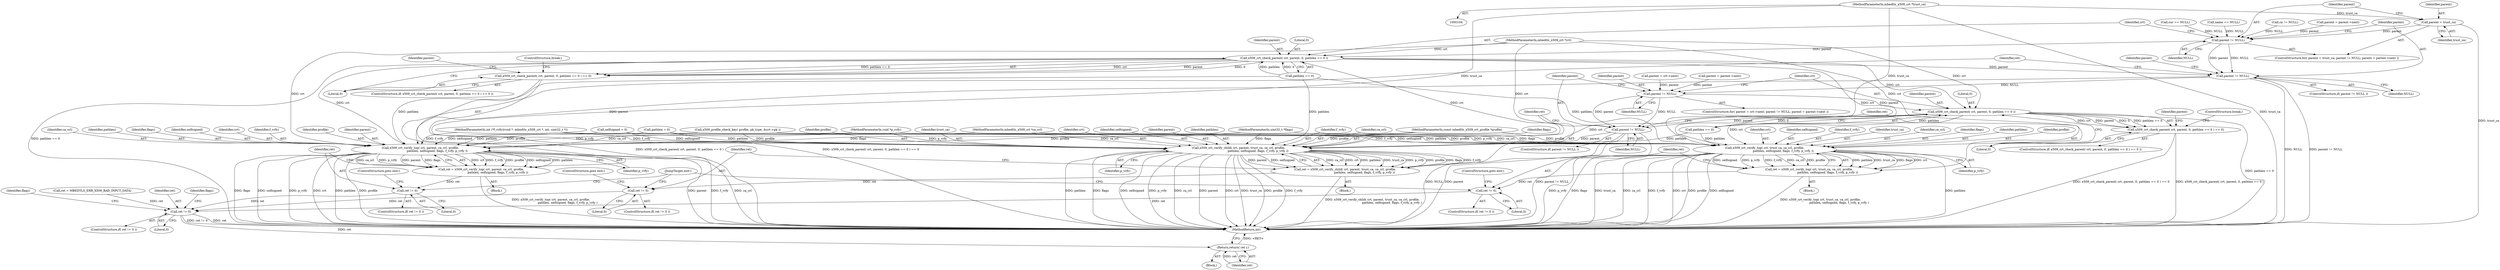 digraph "0_mbedtls_d15795acd5074e0b44e71f7ede8bdfe1b48591fc@pointer" {
"1000106" [label="(MethodParameterIn,mbedtls_x509_crt *trust_ca)"];
"1000351" [label="(Call,parent = trust_ca)"];
"1000354" [label="(Call,parent != NULL)"];
"1000365" [label="(Call,x509_crt_check_parent( crt, parent, 0, pathlen == 0 ))"];
"1000364" [label="(Call,x509_crt_check_parent( crt, parent, 0, pathlen == 0 ) == 0)"];
"1000375" [label="(Call,parent != NULL)"];
"1000381" [label="(Call,x509_crt_verify_top( crt, parent, ca_crl, profile,\n                                    pathlen, selfsigned, flags, f_vrfy, p_vrfy ))"];
"1000379" [label="(Call,ret = x509_crt_verify_top( crt, parent, ca_crl, profile,\n                                    pathlen, selfsigned, flags, f_vrfy, p_vrfy ))"];
"1000392" [label="(Call,ret != 0)"];
"1000467" [label="(Call,ret != 0)"];
"1000478" [label="(Return,return( ret );)"];
"1000404" [label="(Call,parent != NULL)"];
"1000414" [label="(Call,x509_crt_check_parent( crt, parent, 0, pathlen == 0 ))"];
"1000413" [label="(Call,x509_crt_check_parent( crt, parent, 0, pathlen == 0 ) == 0)"];
"1000424" [label="(Call,parent != NULL)"];
"1000430" [label="(Call,x509_crt_verify_child( crt, parent, trust_ca, ca_crl, profile,\n                                          pathlen, selfsigned, flags, f_vrfy, p_vrfy ))"];
"1000428" [label="(Call,ret = x509_crt_verify_child( crt, parent, trust_ca, ca_crl, profile,\n                                          pathlen, selfsigned, flags, f_vrfy, p_vrfy ))"];
"1000442" [label="(Call,ret != 0)"];
"1000450" [label="(Call,x509_crt_verify_top( crt, trust_ca, ca_crl, profile,\n                                        pathlen, selfsigned, flags, f_vrfy, p_vrfy ))"];
"1000448" [label="(Call,ret = x509_crt_verify_top( crt, trust_ca, ca_crl, profile,\n                                        pathlen, selfsigned, flags, f_vrfy, p_vrfy ))"];
"1000461" [label="(Call,ret != 0)"];
"1000483" [label="(Identifier,flags)"];
"1000393" [label="(Identifier,ret)"];
"1000140" [label="(Call,ret = MBEDTLS_ERR_X509_BAD_INPUT_DATA)"];
"1000412" [label="(ControlStructure,if( x509_crt_check_parent( crt, parent, 0, pathlen == 0 ) == 0 ))"];
"1000424" [label="(Call,parent != NULL)"];
"1000478" [label="(Return,return( ret );)"];
"1000415" [label="(Identifier,crt)"];
"1000468" [label="(Identifier,ret)"];
"1000364" [label="(Call,x509_crt_check_parent( crt, parent, 0, pathlen == 0 ) == 0)"];
"1000408" [label="(Identifier,parent)"];
"1000378" [label="(Block,)"];
"1000437" [label="(Identifier,selfsigned)"];
"1000121" [label="(Call,selfsigned = 0)"];
"1000376" [label="(Identifier,parent)"];
"1000413" [label="(Call,x509_crt_check_parent( crt, parent, 0, pathlen == 0 ) == 0)"];
"1000470" [label="(Block,)"];
"1000443" [label="(Identifier,ret)"];
"1000380" [label="(Identifier,ret)"];
"1000356" [label="(Identifier,NULL)"];
"1000350" [label="(ControlStructure,for( parent = trust_ca; parent != NULL; parent = parent->next ))"];
"1000105" [label="(MethodParameterIn,mbedtls_x509_crt *crt)"];
"1000106" [label="(MethodParameterIn,mbedtls_x509_crt *trust_ca)"];
"1000363" [label="(ControlStructure,if( x509_crt_check_parent( crt, parent, 0, pathlen == 0 ) == 0 ))"];
"1000463" [label="(Literal,0)"];
"1000368" [label="(Literal,0)"];
"1000384" [label="(Identifier,ca_crl)"];
"1000392" [label="(Call,ret != 0)"];
"1000426" [label="(Identifier,NULL)"];
"1000435" [label="(Identifier,profile)"];
"1000405" [label="(Identifier,parent)"];
"1000447" [label="(Block,)"];
"1000338" [label="(Call,x509_profile_check_key( profile, pk_type, &crt->pk ))"];
"1000489" [label="(MethodReturn,int)"];
"1000433" [label="(Identifier,trust_ca)"];
"1000462" [label="(Identifier,ret)"];
"1000355" [label="(Identifier,parent)"];
"1000431" [label="(Identifier,crt)"];
"1000365" [label="(Call,x509_crt_check_parent( crt, parent, 0, pathlen == 0 ))"];
"1000422" [label="(ControlStructure,break;)"];
"1000406" [label="(Identifier,NULL)"];
"1000460" [label="(ControlStructure,if( ret != 0 ))"];
"1000414" [label="(Call,x509_crt_check_parent( crt, parent, 0, pathlen == 0 ))"];
"1000358" [label="(Identifier,parent)"];
"1000386" [label="(Identifier,pathlen)"];
"1000465" [label="(JumpTarget,exit:)"];
"1000379" [label="(Call,ret = x509_crt_verify_top( crt, parent, ca_crl, profile,\n                                    pathlen, selfsigned, flags, f_vrfy, p_vrfy ))"];
"1000429" [label="(Identifier,ret)"];
"1000111" [label="(MethodParameterIn,int (*f_vrfy)(void *, mbedtls_x509_crt *, int, uint32_t *))"];
"1000108" [label="(MethodParameterIn,const mbedtls_x509_crt_profile *profile)"];
"1000416" [label="(Identifier,parent)"];
"1000375" [label="(Call,parent != NULL)"];
"1000400" [label="(Identifier,parent)"];
"1000388" [label="(Identifier,flags)"];
"1000428" [label="(Call,ret = x509_crt_verify_child( crt, parent, trust_ca, ca_crl, profile,\n                                          pathlen, selfsigned, flags, f_vrfy, p_vrfy ))"];
"1000383" [label="(Identifier,parent)"];
"1000464" [label="(ControlStructure,goto exit;)"];
"1000469" [label="(Literal,0)"];
"1000387" [label="(Identifier,selfsigned)"];
"1000110" [label="(MethodParameterIn,uint32_t *flags)"];
"1000367" [label="(Identifier,parent)"];
"1000479" [label="(Identifier,ret)"];
"1000432" [label="(Identifier,parent)"];
"1000117" [label="(Call,pathlen = 0)"];
"1000353" [label="(Identifier,trust_ca)"];
"1000466" [label="(ControlStructure,if( ret != 0 ))"];
"1000459" [label="(Identifier,p_vrfy)"];
"1000390" [label="(Identifier,p_vrfy)"];
"1000399" [label="(Call,parent = crt->next)"];
"1000473" [label="(Identifier,flags)"];
"1000112" [label="(MethodParameterIn,void *p_vrfy)"];
"1000382" [label="(Identifier,crt)"];
"1000451" [label="(Identifier,crt)"];
"1000389" [label="(Identifier,f_vrfy)"];
"1000441" [label="(ControlStructure,if( ret != 0 ))"];
"1000352" [label="(Identifier,parent)"];
"1000427" [label="(Block,)"];
"1000436" [label="(Identifier,pathlen)"];
"1000351" [label="(Call,parent = trust_ca)"];
"1000357" [label="(Call,parent = parent->next)"];
"1000456" [label="(Identifier,selfsigned)"];
"1000407" [label="(Call,parent = parent->next)"];
"1000461" [label="(Call,ret != 0)"];
"1000448" [label="(Call,ret = x509_crt_verify_top( crt, trust_ca, ca_crl, profile,\n                                        pathlen, selfsigned, flags, f_vrfy, p_vrfy ))"];
"1000449" [label="(Identifier,ret)"];
"1000458" [label="(Identifier,f_vrfy)"];
"1000395" [label="(ControlStructure,goto exit;)"];
"1000107" [label="(MethodParameterIn,mbedtls_x509_crl *ca_crl)"];
"1000452" [label="(Identifier,trust_ca)"];
"1000381" [label="(Call,x509_crt_verify_top( crt, parent, ca_crl, profile,\n                                    pathlen, selfsigned, flags, f_vrfy, p_vrfy ))"];
"1000453" [label="(Identifier,ca_crl)"];
"1000457" [label="(Identifier,flags)"];
"1000467" [label="(Call,ret != 0)"];
"1000430" [label="(Call,x509_crt_verify_child( crt, parent, trust_ca, ca_crl, profile,\n                                          pathlen, selfsigned, flags, f_vrfy, p_vrfy ))"];
"1000418" [label="(Call,pathlen == 0)"];
"1000354" [label="(Call,parent != NULL)"];
"1000233" [label="(Call,cur == NULL)"];
"1000425" [label="(Identifier,parent)"];
"1000439" [label="(Identifier,f_vrfy)"];
"1000442" [label="(Call,ret != 0)"];
"1000312" [label="(Call,name == NULL)"];
"1000404" [label="(Call,parent != NULL)"];
"1000369" [label="(Call,pathlen == 0)"];
"1000366" [label="(Identifier,crt)"];
"1000145" [label="(Call,cn != NULL)"];
"1000394" [label="(Literal,0)"];
"1000445" [label="(ControlStructure,goto exit;)"];
"1000450" [label="(Call,x509_crt_verify_top( crt, trust_ca, ca_crl, profile,\n                                        pathlen, selfsigned, flags, f_vrfy, p_vrfy ))"];
"1000444" [label="(Literal,0)"];
"1000434" [label="(Identifier,ca_crl)"];
"1000440" [label="(Identifier,p_vrfy)"];
"1000372" [label="(Literal,0)"];
"1000421" [label="(Literal,0)"];
"1000417" [label="(Literal,0)"];
"1000455" [label="(Identifier,pathlen)"];
"1000398" [label="(ControlStructure,for( parent = crt->next; parent != NULL; parent = parent->next ))"];
"1000454" [label="(Identifier,profile)"];
"1000438" [label="(Identifier,flags)"];
"1000391" [label="(ControlStructure,if( ret != 0 ))"];
"1000423" [label="(ControlStructure,if( parent != NULL ))"];
"1000385" [label="(Identifier,profile)"];
"1000377" [label="(Identifier,NULL)"];
"1000374" [label="(ControlStructure,if( parent != NULL ))"];
"1000373" [label="(ControlStructure,break;)"];
"1000106" -> "1000104"  [label="AST: "];
"1000106" -> "1000489"  [label="DDG: trust_ca"];
"1000106" -> "1000351"  [label="DDG: trust_ca"];
"1000106" -> "1000430"  [label="DDG: trust_ca"];
"1000106" -> "1000450"  [label="DDG: trust_ca"];
"1000351" -> "1000350"  [label="AST: "];
"1000351" -> "1000353"  [label="CFG: "];
"1000352" -> "1000351"  [label="AST: "];
"1000353" -> "1000351"  [label="AST: "];
"1000355" -> "1000351"  [label="CFG: "];
"1000351" -> "1000489"  [label="DDG: trust_ca"];
"1000351" -> "1000354"  [label="DDG: parent"];
"1000354" -> "1000350"  [label="AST: "];
"1000354" -> "1000356"  [label="CFG: "];
"1000355" -> "1000354"  [label="AST: "];
"1000356" -> "1000354"  [label="AST: "];
"1000366" -> "1000354"  [label="CFG: "];
"1000376" -> "1000354"  [label="CFG: "];
"1000357" -> "1000354"  [label="DDG: parent"];
"1000233" -> "1000354"  [label="DDG: NULL"];
"1000312" -> "1000354"  [label="DDG: NULL"];
"1000145" -> "1000354"  [label="DDG: NULL"];
"1000354" -> "1000365"  [label="DDG: parent"];
"1000354" -> "1000375"  [label="DDG: parent"];
"1000354" -> "1000375"  [label="DDG: NULL"];
"1000365" -> "1000364"  [label="AST: "];
"1000365" -> "1000369"  [label="CFG: "];
"1000366" -> "1000365"  [label="AST: "];
"1000367" -> "1000365"  [label="AST: "];
"1000368" -> "1000365"  [label="AST: "];
"1000369" -> "1000365"  [label="AST: "];
"1000372" -> "1000365"  [label="CFG: "];
"1000365" -> "1000489"  [label="DDG: pathlen == 0"];
"1000365" -> "1000364"  [label="DDG: crt"];
"1000365" -> "1000364"  [label="DDG: parent"];
"1000365" -> "1000364"  [label="DDG: 0"];
"1000365" -> "1000364"  [label="DDG: pathlen == 0"];
"1000105" -> "1000365"  [label="DDG: crt"];
"1000369" -> "1000365"  [label="DDG: pathlen"];
"1000369" -> "1000365"  [label="DDG: 0"];
"1000365" -> "1000375"  [label="DDG: parent"];
"1000365" -> "1000381"  [label="DDG: crt"];
"1000365" -> "1000414"  [label="DDG: crt"];
"1000365" -> "1000430"  [label="DDG: crt"];
"1000365" -> "1000450"  [label="DDG: crt"];
"1000364" -> "1000363"  [label="AST: "];
"1000364" -> "1000372"  [label="CFG: "];
"1000372" -> "1000364"  [label="AST: "];
"1000373" -> "1000364"  [label="CFG: "];
"1000358" -> "1000364"  [label="CFG: "];
"1000364" -> "1000489"  [label="DDG: x509_crt_check_parent( crt, parent, 0, pathlen == 0 )"];
"1000364" -> "1000489"  [label="DDG: x509_crt_check_parent( crt, parent, 0, pathlen == 0 ) == 0"];
"1000375" -> "1000374"  [label="AST: "];
"1000375" -> "1000377"  [label="CFG: "];
"1000376" -> "1000375"  [label="AST: "];
"1000377" -> "1000375"  [label="AST: "];
"1000380" -> "1000375"  [label="CFG: "];
"1000400" -> "1000375"  [label="CFG: "];
"1000375" -> "1000489"  [label="DDG: NULL"];
"1000375" -> "1000489"  [label="DDG: parent != NULL"];
"1000375" -> "1000381"  [label="DDG: parent"];
"1000375" -> "1000404"  [label="DDG: NULL"];
"1000381" -> "1000379"  [label="AST: "];
"1000381" -> "1000390"  [label="CFG: "];
"1000382" -> "1000381"  [label="AST: "];
"1000383" -> "1000381"  [label="AST: "];
"1000384" -> "1000381"  [label="AST: "];
"1000385" -> "1000381"  [label="AST: "];
"1000386" -> "1000381"  [label="AST: "];
"1000387" -> "1000381"  [label="AST: "];
"1000388" -> "1000381"  [label="AST: "];
"1000389" -> "1000381"  [label="AST: "];
"1000390" -> "1000381"  [label="AST: "];
"1000379" -> "1000381"  [label="CFG: "];
"1000381" -> "1000489"  [label="DDG: parent"];
"1000381" -> "1000489"  [label="DDG: f_vrfy"];
"1000381" -> "1000489"  [label="DDG: ca_crl"];
"1000381" -> "1000489"  [label="DDG: flags"];
"1000381" -> "1000489"  [label="DDG: selfsigned"];
"1000381" -> "1000489"  [label="DDG: p_vrfy"];
"1000381" -> "1000489"  [label="DDG: crt"];
"1000381" -> "1000489"  [label="DDG: pathlen"];
"1000381" -> "1000489"  [label="DDG: profile"];
"1000381" -> "1000379"  [label="DDG: crt"];
"1000381" -> "1000379"  [label="DDG: f_vrfy"];
"1000381" -> "1000379"  [label="DDG: profile"];
"1000381" -> "1000379"  [label="DDG: selfsigned"];
"1000381" -> "1000379"  [label="DDG: pathlen"];
"1000381" -> "1000379"  [label="DDG: ca_crl"];
"1000381" -> "1000379"  [label="DDG: p_vrfy"];
"1000381" -> "1000379"  [label="DDG: parent"];
"1000381" -> "1000379"  [label="DDG: flags"];
"1000105" -> "1000381"  [label="DDG: crt"];
"1000107" -> "1000381"  [label="DDG: ca_crl"];
"1000338" -> "1000381"  [label="DDG: profile"];
"1000108" -> "1000381"  [label="DDG: profile"];
"1000369" -> "1000381"  [label="DDG: pathlen"];
"1000117" -> "1000381"  [label="DDG: pathlen"];
"1000121" -> "1000381"  [label="DDG: selfsigned"];
"1000110" -> "1000381"  [label="DDG: flags"];
"1000111" -> "1000381"  [label="DDG: f_vrfy"];
"1000112" -> "1000381"  [label="DDG: p_vrfy"];
"1000379" -> "1000378"  [label="AST: "];
"1000380" -> "1000379"  [label="AST: "];
"1000393" -> "1000379"  [label="CFG: "];
"1000379" -> "1000489"  [label="DDG: x509_crt_verify_top( crt, parent, ca_crl, profile,\n                                    pathlen, selfsigned, flags, f_vrfy, p_vrfy )"];
"1000379" -> "1000392"  [label="DDG: ret"];
"1000392" -> "1000391"  [label="AST: "];
"1000392" -> "1000394"  [label="CFG: "];
"1000393" -> "1000392"  [label="AST: "];
"1000394" -> "1000392"  [label="AST: "];
"1000395" -> "1000392"  [label="CFG: "];
"1000465" -> "1000392"  [label="CFG: "];
"1000392" -> "1000467"  [label="DDG: ret"];
"1000467" -> "1000466"  [label="AST: "];
"1000467" -> "1000469"  [label="CFG: "];
"1000468" -> "1000467"  [label="AST: "];
"1000469" -> "1000467"  [label="AST: "];
"1000473" -> "1000467"  [label="CFG: "];
"1000483" -> "1000467"  [label="CFG: "];
"1000467" -> "1000489"  [label="DDG: ret"];
"1000467" -> "1000489"  [label="DDG: ret != 0"];
"1000442" -> "1000467"  [label="DDG: ret"];
"1000140" -> "1000467"  [label="DDG: ret"];
"1000461" -> "1000467"  [label="DDG: ret"];
"1000467" -> "1000478"  [label="DDG: ret"];
"1000478" -> "1000470"  [label="AST: "];
"1000478" -> "1000479"  [label="CFG: "];
"1000479" -> "1000478"  [label="AST: "];
"1000489" -> "1000478"  [label="CFG: "];
"1000478" -> "1000489"  [label="DDG: <RET>"];
"1000479" -> "1000478"  [label="DDG: ret"];
"1000404" -> "1000398"  [label="AST: "];
"1000404" -> "1000406"  [label="CFG: "];
"1000405" -> "1000404"  [label="AST: "];
"1000406" -> "1000404"  [label="AST: "];
"1000415" -> "1000404"  [label="CFG: "];
"1000425" -> "1000404"  [label="CFG: "];
"1000407" -> "1000404"  [label="DDG: parent"];
"1000399" -> "1000404"  [label="DDG: parent"];
"1000404" -> "1000414"  [label="DDG: parent"];
"1000404" -> "1000424"  [label="DDG: parent"];
"1000404" -> "1000424"  [label="DDG: NULL"];
"1000414" -> "1000413"  [label="AST: "];
"1000414" -> "1000418"  [label="CFG: "];
"1000415" -> "1000414"  [label="AST: "];
"1000416" -> "1000414"  [label="AST: "];
"1000417" -> "1000414"  [label="AST: "];
"1000418" -> "1000414"  [label="AST: "];
"1000421" -> "1000414"  [label="CFG: "];
"1000414" -> "1000489"  [label="DDG: pathlen == 0"];
"1000414" -> "1000413"  [label="DDG: crt"];
"1000414" -> "1000413"  [label="DDG: parent"];
"1000414" -> "1000413"  [label="DDG: 0"];
"1000414" -> "1000413"  [label="DDG: pathlen == 0"];
"1000105" -> "1000414"  [label="DDG: crt"];
"1000418" -> "1000414"  [label="DDG: pathlen"];
"1000418" -> "1000414"  [label="DDG: 0"];
"1000414" -> "1000424"  [label="DDG: parent"];
"1000414" -> "1000430"  [label="DDG: crt"];
"1000414" -> "1000450"  [label="DDG: crt"];
"1000413" -> "1000412"  [label="AST: "];
"1000413" -> "1000421"  [label="CFG: "];
"1000421" -> "1000413"  [label="AST: "];
"1000422" -> "1000413"  [label="CFG: "];
"1000408" -> "1000413"  [label="CFG: "];
"1000413" -> "1000489"  [label="DDG: x509_crt_check_parent( crt, parent, 0, pathlen == 0 )"];
"1000413" -> "1000489"  [label="DDG: x509_crt_check_parent( crt, parent, 0, pathlen == 0 ) == 0"];
"1000424" -> "1000423"  [label="AST: "];
"1000424" -> "1000426"  [label="CFG: "];
"1000425" -> "1000424"  [label="AST: "];
"1000426" -> "1000424"  [label="AST: "];
"1000429" -> "1000424"  [label="CFG: "];
"1000449" -> "1000424"  [label="CFG: "];
"1000424" -> "1000489"  [label="DDG: NULL"];
"1000424" -> "1000489"  [label="DDG: parent"];
"1000424" -> "1000489"  [label="DDG: parent != NULL"];
"1000424" -> "1000430"  [label="DDG: parent"];
"1000430" -> "1000428"  [label="AST: "];
"1000430" -> "1000440"  [label="CFG: "];
"1000431" -> "1000430"  [label="AST: "];
"1000432" -> "1000430"  [label="AST: "];
"1000433" -> "1000430"  [label="AST: "];
"1000434" -> "1000430"  [label="AST: "];
"1000435" -> "1000430"  [label="AST: "];
"1000436" -> "1000430"  [label="AST: "];
"1000437" -> "1000430"  [label="AST: "];
"1000438" -> "1000430"  [label="AST: "];
"1000439" -> "1000430"  [label="AST: "];
"1000440" -> "1000430"  [label="AST: "];
"1000428" -> "1000430"  [label="CFG: "];
"1000430" -> "1000489"  [label="DDG: pathlen"];
"1000430" -> "1000489"  [label="DDG: selfsigned"];
"1000430" -> "1000489"  [label="DDG: p_vrfy"];
"1000430" -> "1000489"  [label="DDG: ca_crl"];
"1000430" -> "1000489"  [label="DDG: flags"];
"1000430" -> "1000489"  [label="DDG: parent"];
"1000430" -> "1000489"  [label="DDG: crt"];
"1000430" -> "1000489"  [label="DDG: trust_ca"];
"1000430" -> "1000489"  [label="DDG: profile"];
"1000430" -> "1000489"  [label="DDG: f_vrfy"];
"1000430" -> "1000428"  [label="DDG: ca_crl"];
"1000430" -> "1000428"  [label="DDG: crt"];
"1000430" -> "1000428"  [label="DDG: pathlen"];
"1000430" -> "1000428"  [label="DDG: trust_ca"];
"1000430" -> "1000428"  [label="DDG: p_vrfy"];
"1000430" -> "1000428"  [label="DDG: profile"];
"1000430" -> "1000428"  [label="DDG: flags"];
"1000430" -> "1000428"  [label="DDG: f_vrfy"];
"1000430" -> "1000428"  [label="DDG: parent"];
"1000430" -> "1000428"  [label="DDG: selfsigned"];
"1000105" -> "1000430"  [label="DDG: crt"];
"1000107" -> "1000430"  [label="DDG: ca_crl"];
"1000338" -> "1000430"  [label="DDG: profile"];
"1000108" -> "1000430"  [label="DDG: profile"];
"1000369" -> "1000430"  [label="DDG: pathlen"];
"1000117" -> "1000430"  [label="DDG: pathlen"];
"1000418" -> "1000430"  [label="DDG: pathlen"];
"1000121" -> "1000430"  [label="DDG: selfsigned"];
"1000110" -> "1000430"  [label="DDG: flags"];
"1000111" -> "1000430"  [label="DDG: f_vrfy"];
"1000112" -> "1000430"  [label="DDG: p_vrfy"];
"1000428" -> "1000427"  [label="AST: "];
"1000429" -> "1000428"  [label="AST: "];
"1000443" -> "1000428"  [label="CFG: "];
"1000428" -> "1000489"  [label="DDG: x509_crt_verify_child( crt, parent, trust_ca, ca_crl, profile,\n                                          pathlen, selfsigned, flags, f_vrfy, p_vrfy )"];
"1000428" -> "1000442"  [label="DDG: ret"];
"1000442" -> "1000441"  [label="AST: "];
"1000442" -> "1000444"  [label="CFG: "];
"1000443" -> "1000442"  [label="AST: "];
"1000444" -> "1000442"  [label="AST: "];
"1000445" -> "1000442"  [label="CFG: "];
"1000465" -> "1000442"  [label="CFG: "];
"1000450" -> "1000448"  [label="AST: "];
"1000450" -> "1000459"  [label="CFG: "];
"1000451" -> "1000450"  [label="AST: "];
"1000452" -> "1000450"  [label="AST: "];
"1000453" -> "1000450"  [label="AST: "];
"1000454" -> "1000450"  [label="AST: "];
"1000455" -> "1000450"  [label="AST: "];
"1000456" -> "1000450"  [label="AST: "];
"1000457" -> "1000450"  [label="AST: "];
"1000458" -> "1000450"  [label="AST: "];
"1000459" -> "1000450"  [label="AST: "];
"1000448" -> "1000450"  [label="CFG: "];
"1000450" -> "1000489"  [label="DDG: pathlen"];
"1000450" -> "1000489"  [label="DDG: p_vrfy"];
"1000450" -> "1000489"  [label="DDG: flags"];
"1000450" -> "1000489"  [label="DDG: trust_ca"];
"1000450" -> "1000489"  [label="DDG: ca_crl"];
"1000450" -> "1000489"  [label="DDG: f_vrfy"];
"1000450" -> "1000489"  [label="DDG: crt"];
"1000450" -> "1000489"  [label="DDG: profile"];
"1000450" -> "1000489"  [label="DDG: selfsigned"];
"1000450" -> "1000448"  [label="DDG: pathlen"];
"1000450" -> "1000448"  [label="DDG: trust_ca"];
"1000450" -> "1000448"  [label="DDG: flags"];
"1000450" -> "1000448"  [label="DDG: crt"];
"1000450" -> "1000448"  [label="DDG: selfsigned"];
"1000450" -> "1000448"  [label="DDG: p_vrfy"];
"1000450" -> "1000448"  [label="DDG: f_vrfy"];
"1000450" -> "1000448"  [label="DDG: ca_crl"];
"1000450" -> "1000448"  [label="DDG: profile"];
"1000105" -> "1000450"  [label="DDG: crt"];
"1000107" -> "1000450"  [label="DDG: ca_crl"];
"1000338" -> "1000450"  [label="DDG: profile"];
"1000108" -> "1000450"  [label="DDG: profile"];
"1000369" -> "1000450"  [label="DDG: pathlen"];
"1000117" -> "1000450"  [label="DDG: pathlen"];
"1000418" -> "1000450"  [label="DDG: pathlen"];
"1000121" -> "1000450"  [label="DDG: selfsigned"];
"1000110" -> "1000450"  [label="DDG: flags"];
"1000111" -> "1000450"  [label="DDG: f_vrfy"];
"1000112" -> "1000450"  [label="DDG: p_vrfy"];
"1000448" -> "1000447"  [label="AST: "];
"1000449" -> "1000448"  [label="AST: "];
"1000462" -> "1000448"  [label="CFG: "];
"1000448" -> "1000489"  [label="DDG: x509_crt_verify_top( crt, trust_ca, ca_crl, profile,\n                                        pathlen, selfsigned, flags, f_vrfy, p_vrfy )"];
"1000448" -> "1000461"  [label="DDG: ret"];
"1000461" -> "1000460"  [label="AST: "];
"1000461" -> "1000463"  [label="CFG: "];
"1000462" -> "1000461"  [label="AST: "];
"1000463" -> "1000461"  [label="AST: "];
"1000464" -> "1000461"  [label="CFG: "];
"1000465" -> "1000461"  [label="CFG: "];
}
